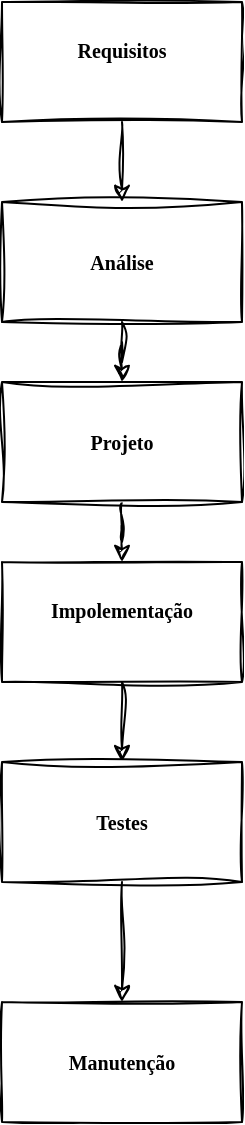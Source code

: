 <mxfile version="24.7.7">
  <diagram name="Page-1" id="ioFAOt2Y3-Xnd-eQoOK8">
    <mxGraphModel dx="876" dy="431" grid="1" gridSize="10" guides="1" tooltips="1" connect="1" arrows="1" fold="1" page="1" pageScale="1" pageWidth="850" pageHeight="1100" math="0" shadow="0">
      <root>
        <mxCell id="0" />
        <mxCell id="1" parent="0" />
        <mxCell id="odnRtmk4GXlHIVH-FQWG-17" style="edgeStyle=orthogonalEdgeStyle;rounded=0;sketch=1;hachureGap=4;jiggle=2;curveFitting=1;orthogonalLoop=1;jettySize=auto;html=1;fontFamily=Verdana;" parent="1" source="odnRtmk4GXlHIVH-FQWG-12" target="odnRtmk4GXlHIVH-FQWG-16" edge="1">
          <mxGeometry relative="1" as="geometry" />
        </mxCell>
        <mxCell id="odnRtmk4GXlHIVH-FQWG-12" value="Requisitos&lt;div&gt;&lt;br&gt;&lt;/div&gt;" style="rounded=0;whiteSpace=wrap;html=1;sketch=1;curveFitting=1;jiggle=2;labelBackgroundColor=none;fontFamily=Garamond;fontSize=10;fontStyle=1" parent="1" vertex="1">
          <mxGeometry x="10" y="20" width="120" height="60" as="geometry" />
        </mxCell>
        <mxCell id="odnRtmk4GXlHIVH-FQWG-19" style="edgeStyle=orthogonalEdgeStyle;rounded=0;sketch=1;hachureGap=4;jiggle=2;curveFitting=1;orthogonalLoop=1;jettySize=auto;html=1;fontFamily=Verdana;" parent="1" source="odnRtmk4GXlHIVH-FQWG-16" target="odnRtmk4GXlHIVH-FQWG-18" edge="1">
          <mxGeometry relative="1" as="geometry" />
        </mxCell>
        <mxCell id="odnRtmk4GXlHIVH-FQWG-16" value="Análise" style="rounded=0;whiteSpace=wrap;html=1;sketch=1;curveFitting=1;jiggle=2;labelBackgroundColor=none;fontFamily=Garamond;fontSize=10;fontStyle=1" parent="1" vertex="1">
          <mxGeometry x="10" y="120" width="120" height="60" as="geometry" />
        </mxCell>
        <mxCell id="odnRtmk4GXlHIVH-FQWG-22" value="" style="edgeStyle=orthogonalEdgeStyle;rounded=0;sketch=1;hachureGap=4;jiggle=2;curveFitting=1;orthogonalLoop=1;jettySize=auto;html=1;fontFamily=Architects Daughter;fontSource=https%3A%2F%2Ffonts.googleapis.com%2Fcss%3Ffamily%3DArchitects%2BDaughter;" parent="1" source="odnRtmk4GXlHIVH-FQWG-18" target="odnRtmk4GXlHIVH-FQWG-21" edge="1">
          <mxGeometry relative="1" as="geometry" />
        </mxCell>
        <mxCell id="odnRtmk4GXlHIVH-FQWG-18" value="Projeto" style="rounded=0;whiteSpace=wrap;html=1;sketch=1;curveFitting=1;jiggle=2;labelBackgroundColor=none;fontFamily=Garamond;fontSize=10;fontStyle=1" parent="1" vertex="1">
          <mxGeometry x="10" y="210" width="120" height="60" as="geometry" />
        </mxCell>
        <mxCell id="odnRtmk4GXlHIVH-FQWG-26" value="" style="edgeStyle=orthogonalEdgeStyle;rounded=0;sketch=1;hachureGap=4;jiggle=2;curveFitting=1;orthogonalLoop=1;jettySize=auto;html=1;fontFamily=Architects Daughter;fontSource=https%3A%2F%2Ffonts.googleapis.com%2Fcss%3Ffamily%3DArchitects%2BDaughter;" parent="1" source="odnRtmk4GXlHIVH-FQWG-21" target="odnRtmk4GXlHIVH-FQWG-25" edge="1">
          <mxGeometry relative="1" as="geometry" />
        </mxCell>
        <mxCell id="odnRtmk4GXlHIVH-FQWG-21" value="Impolementação&lt;div&gt;&lt;br&gt;&lt;/div&gt;" style="whiteSpace=wrap;html=1;fontSize=10;fontFamily=Garamond;rounded=0;sketch=1;curveFitting=1;jiggle=2;labelBackgroundColor=none;fontStyle=1" parent="1" vertex="1">
          <mxGeometry x="10" y="300" width="120" height="60" as="geometry" />
        </mxCell>
        <mxCell id="tFevhrRDM70K9tsWemct-2" value="" style="edgeStyle=orthogonalEdgeStyle;rounded=0;sketch=1;hachureGap=4;jiggle=2;curveFitting=1;orthogonalLoop=1;jettySize=auto;html=1;fontFamily=Architects Daughter;fontSource=https%3A%2F%2Ffonts.googleapis.com%2Fcss%3Ffamily%3DArchitects%2BDaughter;" edge="1" parent="1" source="odnRtmk4GXlHIVH-FQWG-25" target="tFevhrRDM70K9tsWemct-1">
          <mxGeometry relative="1" as="geometry" />
        </mxCell>
        <mxCell id="odnRtmk4GXlHIVH-FQWG-25" value="Testes" style="whiteSpace=wrap;html=1;fontSize=10;fontFamily=Garamond;rounded=0;sketch=1;curveFitting=1;jiggle=2;labelBackgroundColor=none;fontStyle=1;" parent="1" vertex="1">
          <mxGeometry x="10" y="400" width="120" height="60" as="geometry" />
        </mxCell>
        <mxCell id="tFevhrRDM70K9tsWemct-1" value="Manutenção" style="whiteSpace=wrap;html=1;fontSize=10;fontFamily=Garamond;rounded=0;sketch=1;curveFitting=1;jiggle=2;labelBackgroundColor=none;fontStyle=1;" vertex="1" parent="1">
          <mxGeometry x="10" y="520" width="120" height="60" as="geometry" />
        </mxCell>
      </root>
    </mxGraphModel>
  </diagram>
</mxfile>
